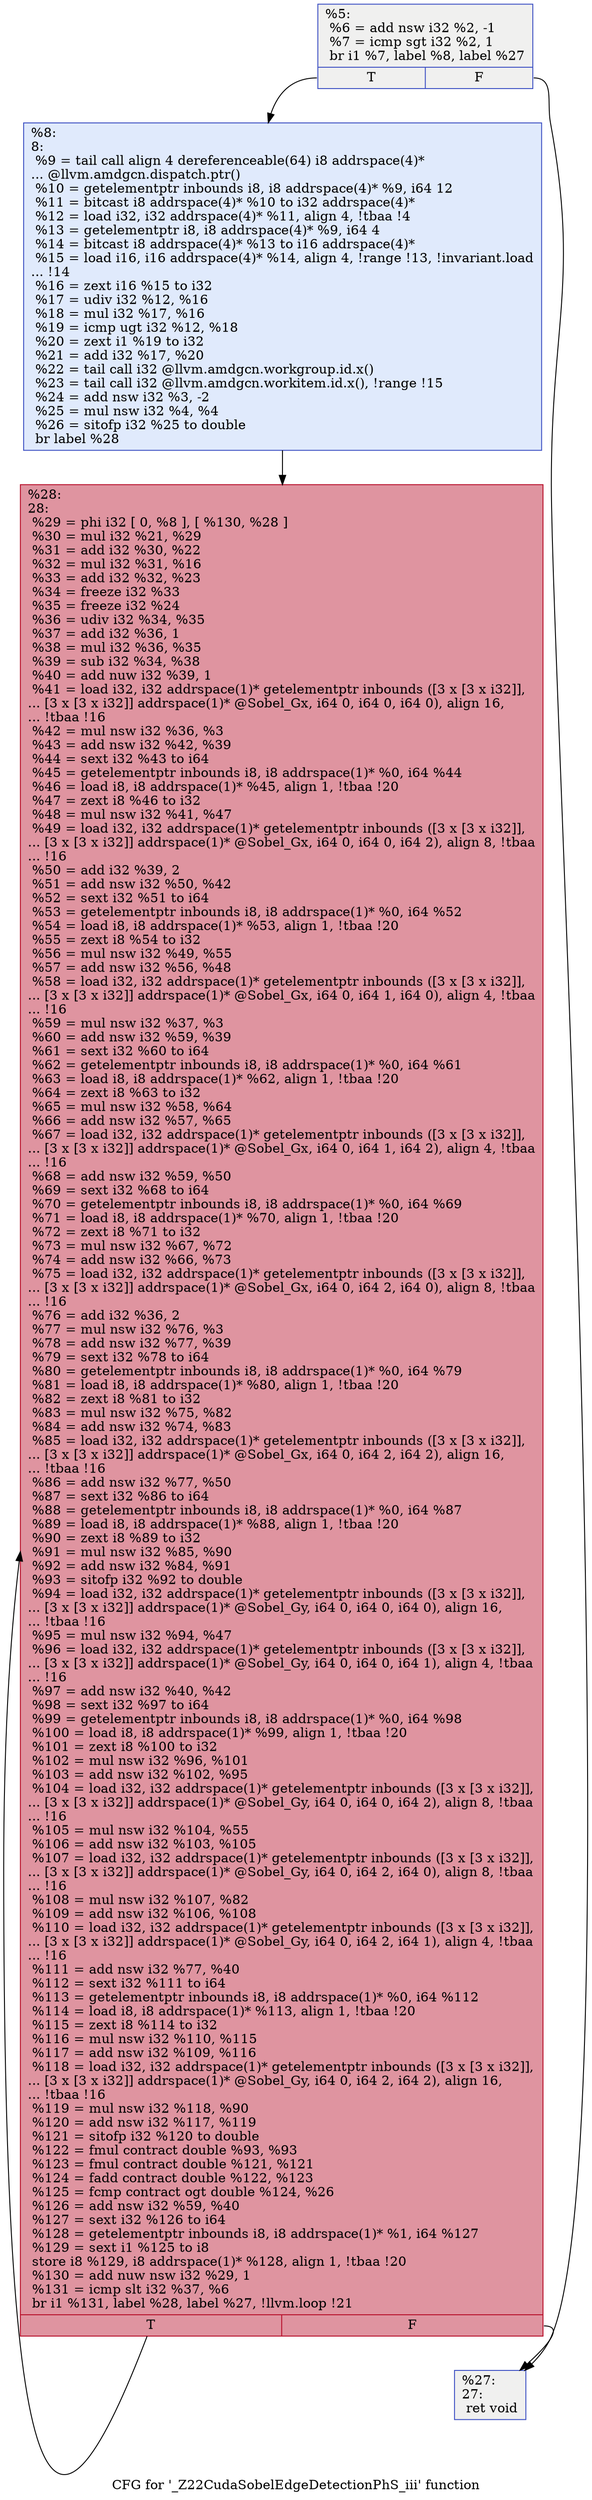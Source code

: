 digraph "CFG for '_Z22CudaSobelEdgeDetectionPhS_iii' function" {
	label="CFG for '_Z22CudaSobelEdgeDetectionPhS_iii' function";

	Node0x5e96030 [shape=record,color="#3d50c3ff", style=filled, fillcolor="#dedcdb70",label="{%5:\l  %6 = add nsw i32 %2, -1\l  %7 = icmp sgt i32 %2, 1\l  br i1 %7, label %8, label %27\l|{<s0>T|<s1>F}}"];
	Node0x5e96030:s0 -> Node0x5e961a0;
	Node0x5e96030:s1 -> Node0x5e961f0;
	Node0x5e961a0 [shape=record,color="#3d50c3ff", style=filled, fillcolor="#b9d0f970",label="{%8:\l8:                                                \l  %9 = tail call align 4 dereferenceable(64) i8 addrspace(4)*\l... @llvm.amdgcn.dispatch.ptr()\l  %10 = getelementptr inbounds i8, i8 addrspace(4)* %9, i64 12\l  %11 = bitcast i8 addrspace(4)* %10 to i32 addrspace(4)*\l  %12 = load i32, i32 addrspace(4)* %11, align 4, !tbaa !4\l  %13 = getelementptr i8, i8 addrspace(4)* %9, i64 4\l  %14 = bitcast i8 addrspace(4)* %13 to i16 addrspace(4)*\l  %15 = load i16, i16 addrspace(4)* %14, align 4, !range !13, !invariant.load\l... !14\l  %16 = zext i16 %15 to i32\l  %17 = udiv i32 %12, %16\l  %18 = mul i32 %17, %16\l  %19 = icmp ugt i32 %12, %18\l  %20 = zext i1 %19 to i32\l  %21 = add i32 %17, %20\l  %22 = tail call i32 @llvm.amdgcn.workgroup.id.x()\l  %23 = tail call i32 @llvm.amdgcn.workitem.id.x(), !range !15\l  %24 = add nsw i32 %3, -2\l  %25 = mul nsw i32 %4, %4\l  %26 = sitofp i32 %25 to double\l  br label %28\l}"];
	Node0x5e961a0 -> Node0x5e98190;
	Node0x5e961f0 [shape=record,color="#3d50c3ff", style=filled, fillcolor="#dedcdb70",label="{%27:\l27:                                               \l  ret void\l}"];
	Node0x5e98190 [shape=record,color="#b70d28ff", style=filled, fillcolor="#b70d2870",label="{%28:\l28:                                               \l  %29 = phi i32 [ 0, %8 ], [ %130, %28 ]\l  %30 = mul i32 %21, %29\l  %31 = add i32 %30, %22\l  %32 = mul i32 %31, %16\l  %33 = add i32 %32, %23\l  %34 = freeze i32 %33\l  %35 = freeze i32 %24\l  %36 = udiv i32 %34, %35\l  %37 = add i32 %36, 1\l  %38 = mul i32 %36, %35\l  %39 = sub i32 %34, %38\l  %40 = add nuw i32 %39, 1\l  %41 = load i32, i32 addrspace(1)* getelementptr inbounds ([3 x [3 x i32]],\l... [3 x [3 x i32]] addrspace(1)* @Sobel_Gx, i64 0, i64 0, i64 0), align 16,\l... !tbaa !16\l  %42 = mul nsw i32 %36, %3\l  %43 = add nsw i32 %42, %39\l  %44 = sext i32 %43 to i64\l  %45 = getelementptr inbounds i8, i8 addrspace(1)* %0, i64 %44\l  %46 = load i8, i8 addrspace(1)* %45, align 1, !tbaa !20\l  %47 = zext i8 %46 to i32\l  %48 = mul nsw i32 %41, %47\l  %49 = load i32, i32 addrspace(1)* getelementptr inbounds ([3 x [3 x i32]],\l... [3 x [3 x i32]] addrspace(1)* @Sobel_Gx, i64 0, i64 0, i64 2), align 8, !tbaa\l... !16\l  %50 = add i32 %39, 2\l  %51 = add nsw i32 %50, %42\l  %52 = sext i32 %51 to i64\l  %53 = getelementptr inbounds i8, i8 addrspace(1)* %0, i64 %52\l  %54 = load i8, i8 addrspace(1)* %53, align 1, !tbaa !20\l  %55 = zext i8 %54 to i32\l  %56 = mul nsw i32 %49, %55\l  %57 = add nsw i32 %56, %48\l  %58 = load i32, i32 addrspace(1)* getelementptr inbounds ([3 x [3 x i32]],\l... [3 x [3 x i32]] addrspace(1)* @Sobel_Gx, i64 0, i64 1, i64 0), align 4, !tbaa\l... !16\l  %59 = mul nsw i32 %37, %3\l  %60 = add nsw i32 %59, %39\l  %61 = sext i32 %60 to i64\l  %62 = getelementptr inbounds i8, i8 addrspace(1)* %0, i64 %61\l  %63 = load i8, i8 addrspace(1)* %62, align 1, !tbaa !20\l  %64 = zext i8 %63 to i32\l  %65 = mul nsw i32 %58, %64\l  %66 = add nsw i32 %57, %65\l  %67 = load i32, i32 addrspace(1)* getelementptr inbounds ([3 x [3 x i32]],\l... [3 x [3 x i32]] addrspace(1)* @Sobel_Gx, i64 0, i64 1, i64 2), align 4, !tbaa\l... !16\l  %68 = add nsw i32 %59, %50\l  %69 = sext i32 %68 to i64\l  %70 = getelementptr inbounds i8, i8 addrspace(1)* %0, i64 %69\l  %71 = load i8, i8 addrspace(1)* %70, align 1, !tbaa !20\l  %72 = zext i8 %71 to i32\l  %73 = mul nsw i32 %67, %72\l  %74 = add nsw i32 %66, %73\l  %75 = load i32, i32 addrspace(1)* getelementptr inbounds ([3 x [3 x i32]],\l... [3 x [3 x i32]] addrspace(1)* @Sobel_Gx, i64 0, i64 2, i64 0), align 8, !tbaa\l... !16\l  %76 = add i32 %36, 2\l  %77 = mul nsw i32 %76, %3\l  %78 = add nsw i32 %77, %39\l  %79 = sext i32 %78 to i64\l  %80 = getelementptr inbounds i8, i8 addrspace(1)* %0, i64 %79\l  %81 = load i8, i8 addrspace(1)* %80, align 1, !tbaa !20\l  %82 = zext i8 %81 to i32\l  %83 = mul nsw i32 %75, %82\l  %84 = add nsw i32 %74, %83\l  %85 = load i32, i32 addrspace(1)* getelementptr inbounds ([3 x [3 x i32]],\l... [3 x [3 x i32]] addrspace(1)* @Sobel_Gx, i64 0, i64 2, i64 2), align 16,\l... !tbaa !16\l  %86 = add nsw i32 %77, %50\l  %87 = sext i32 %86 to i64\l  %88 = getelementptr inbounds i8, i8 addrspace(1)* %0, i64 %87\l  %89 = load i8, i8 addrspace(1)* %88, align 1, !tbaa !20\l  %90 = zext i8 %89 to i32\l  %91 = mul nsw i32 %85, %90\l  %92 = add nsw i32 %84, %91\l  %93 = sitofp i32 %92 to double\l  %94 = load i32, i32 addrspace(1)* getelementptr inbounds ([3 x [3 x i32]],\l... [3 x [3 x i32]] addrspace(1)* @Sobel_Gy, i64 0, i64 0, i64 0), align 16,\l... !tbaa !16\l  %95 = mul nsw i32 %94, %47\l  %96 = load i32, i32 addrspace(1)* getelementptr inbounds ([3 x [3 x i32]],\l... [3 x [3 x i32]] addrspace(1)* @Sobel_Gy, i64 0, i64 0, i64 1), align 4, !tbaa\l... !16\l  %97 = add nsw i32 %40, %42\l  %98 = sext i32 %97 to i64\l  %99 = getelementptr inbounds i8, i8 addrspace(1)* %0, i64 %98\l  %100 = load i8, i8 addrspace(1)* %99, align 1, !tbaa !20\l  %101 = zext i8 %100 to i32\l  %102 = mul nsw i32 %96, %101\l  %103 = add nsw i32 %102, %95\l  %104 = load i32, i32 addrspace(1)* getelementptr inbounds ([3 x [3 x i32]],\l... [3 x [3 x i32]] addrspace(1)* @Sobel_Gy, i64 0, i64 0, i64 2), align 8, !tbaa\l... !16\l  %105 = mul nsw i32 %104, %55\l  %106 = add nsw i32 %103, %105\l  %107 = load i32, i32 addrspace(1)* getelementptr inbounds ([3 x [3 x i32]],\l... [3 x [3 x i32]] addrspace(1)* @Sobel_Gy, i64 0, i64 2, i64 0), align 8, !tbaa\l... !16\l  %108 = mul nsw i32 %107, %82\l  %109 = add nsw i32 %106, %108\l  %110 = load i32, i32 addrspace(1)* getelementptr inbounds ([3 x [3 x i32]],\l... [3 x [3 x i32]] addrspace(1)* @Sobel_Gy, i64 0, i64 2, i64 1), align 4, !tbaa\l... !16\l  %111 = add nsw i32 %77, %40\l  %112 = sext i32 %111 to i64\l  %113 = getelementptr inbounds i8, i8 addrspace(1)* %0, i64 %112\l  %114 = load i8, i8 addrspace(1)* %113, align 1, !tbaa !20\l  %115 = zext i8 %114 to i32\l  %116 = mul nsw i32 %110, %115\l  %117 = add nsw i32 %109, %116\l  %118 = load i32, i32 addrspace(1)* getelementptr inbounds ([3 x [3 x i32]],\l... [3 x [3 x i32]] addrspace(1)* @Sobel_Gy, i64 0, i64 2, i64 2), align 16,\l... !tbaa !16\l  %119 = mul nsw i32 %118, %90\l  %120 = add nsw i32 %117, %119\l  %121 = sitofp i32 %120 to double\l  %122 = fmul contract double %93, %93\l  %123 = fmul contract double %121, %121\l  %124 = fadd contract double %122, %123\l  %125 = fcmp contract ogt double %124, %26\l  %126 = add nsw i32 %59, %40\l  %127 = sext i32 %126 to i64\l  %128 = getelementptr inbounds i8, i8 addrspace(1)* %1, i64 %127\l  %129 = sext i1 %125 to i8\l  store i8 %129, i8 addrspace(1)* %128, align 1, !tbaa !20\l  %130 = add nuw nsw i32 %29, 1\l  %131 = icmp slt i32 %37, %6\l  br i1 %131, label %28, label %27, !llvm.loop !21\l|{<s0>T|<s1>F}}"];
	Node0x5e98190:s0 -> Node0x5e98190;
	Node0x5e98190:s1 -> Node0x5e961f0;
}
